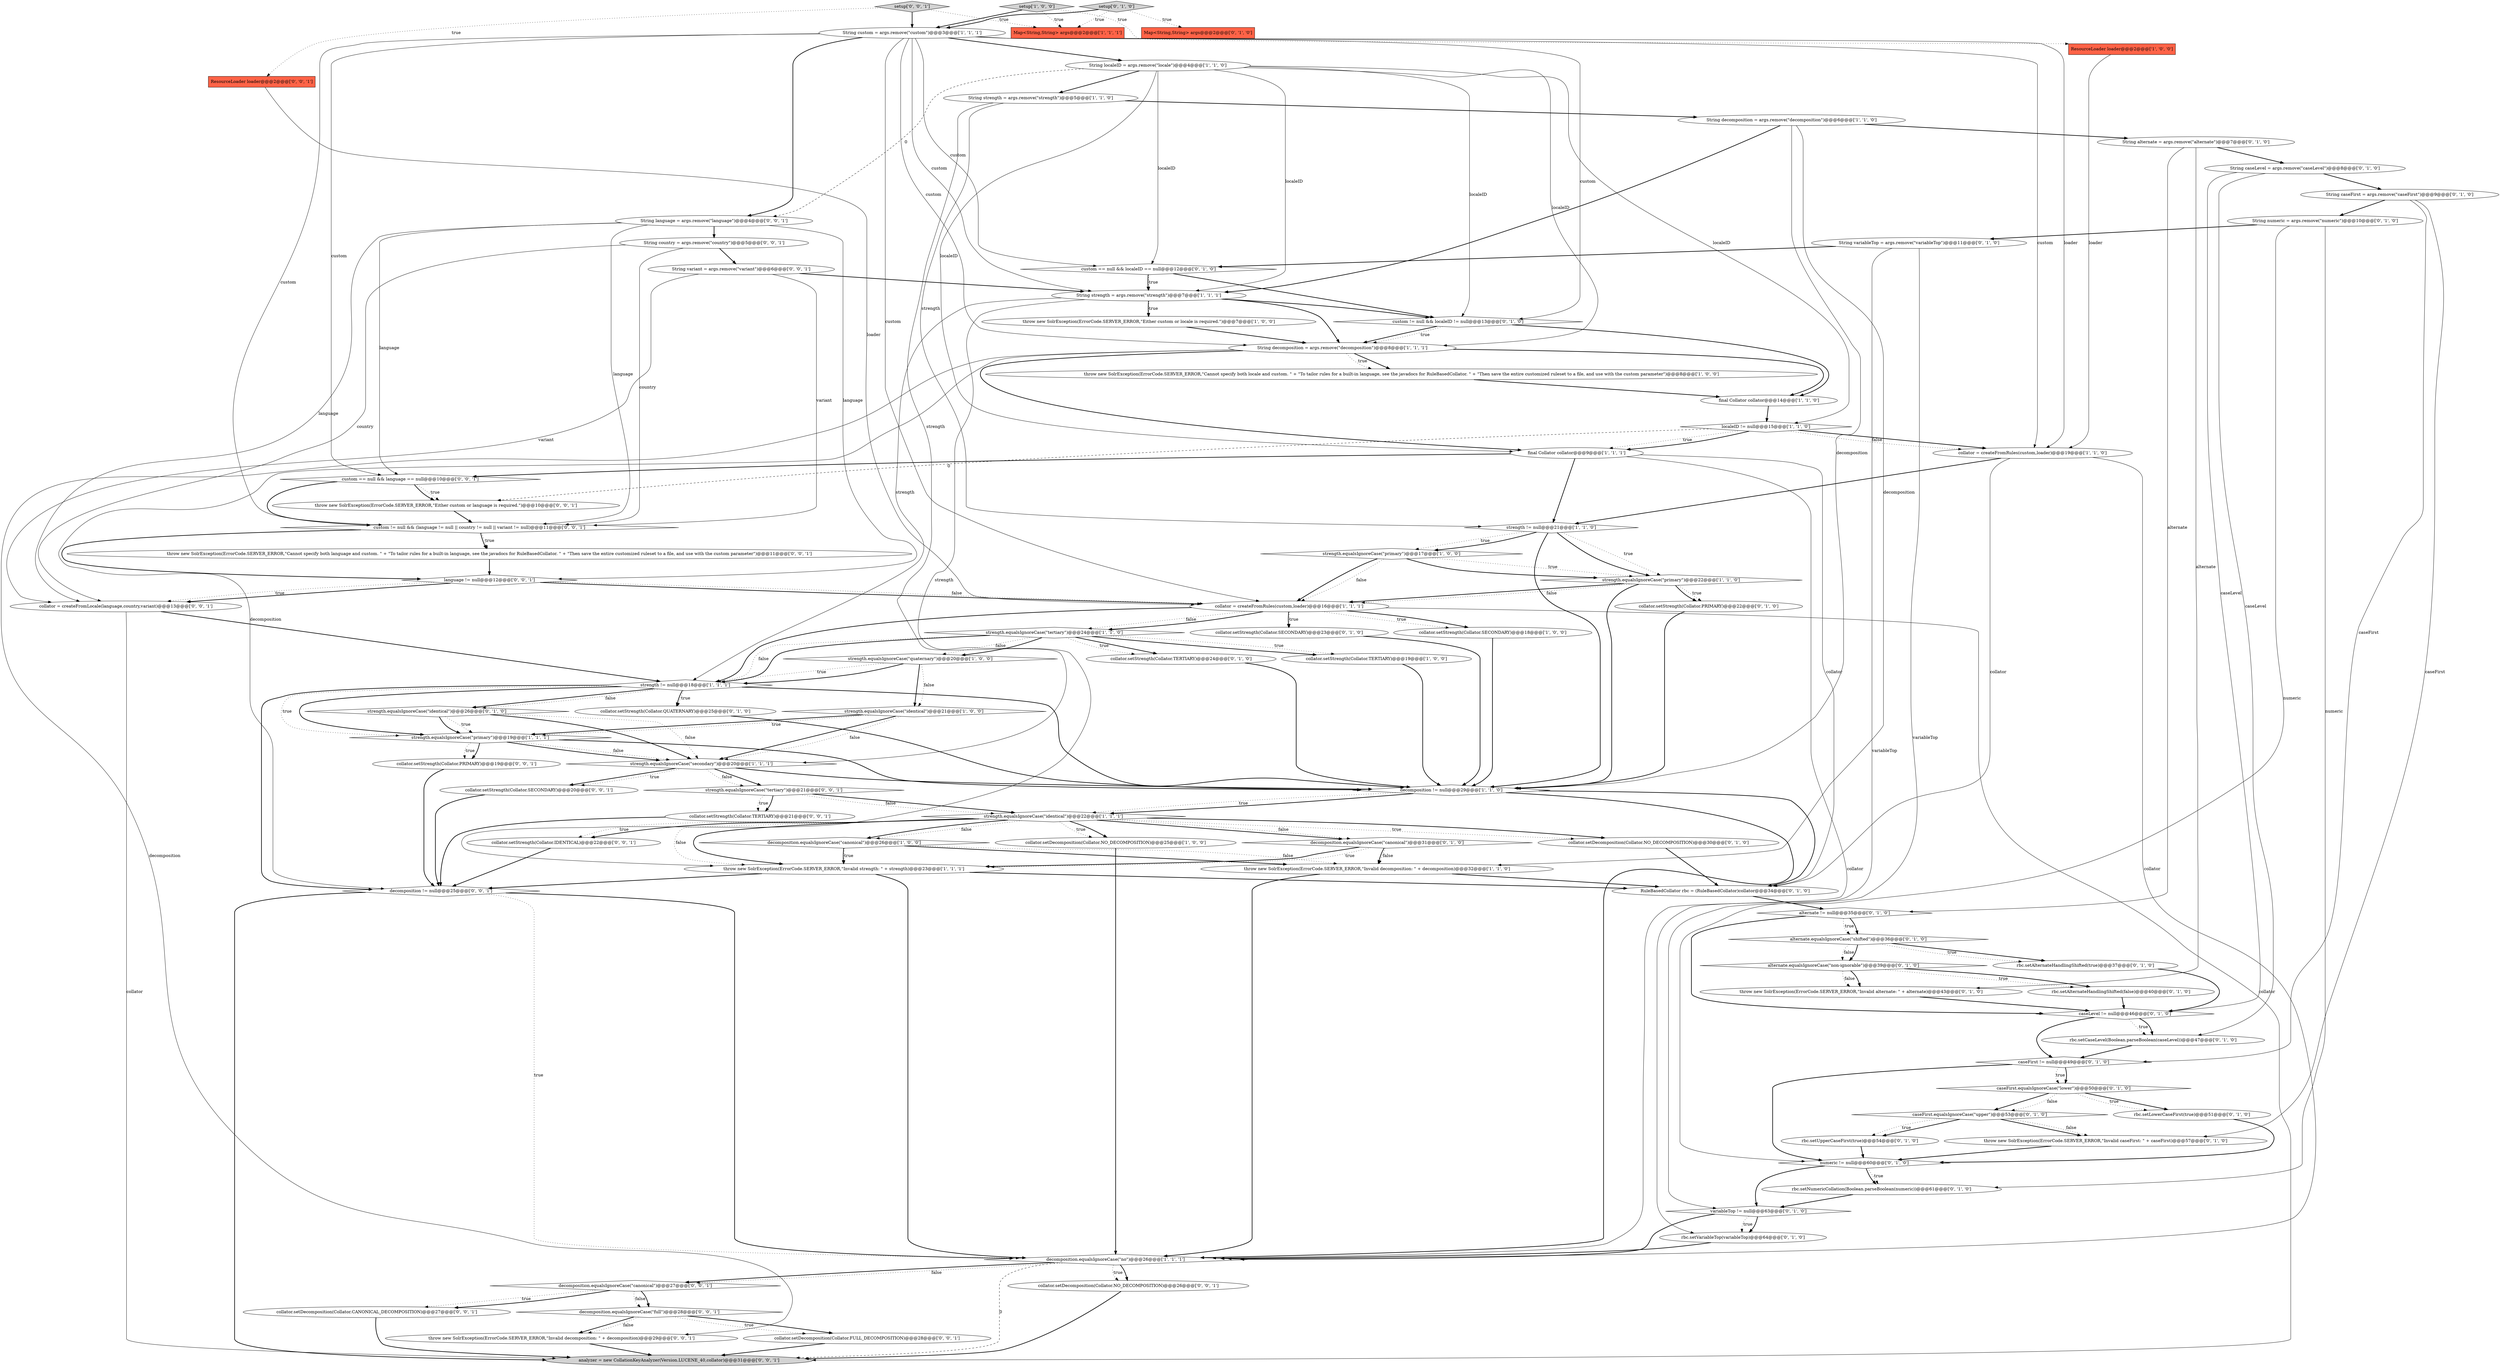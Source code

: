 digraph {
37 [style = filled, label = "alternate.equalsIgnoreCase(\"shifted\")@@@36@@@['0', '1', '0']", fillcolor = white, shape = diamond image = "AAA1AAABBB2BBB"];
89 [style = filled, label = "throw new SolrException(ErrorCode.SERVER_ERROR,\"Cannot specify both language and custom. \" + \"To tailor rules for a built-in language, see the javadocs for RuleBasedCollator. \" + \"Then save the entire customized ruleset to a file, and use with the custom parameter\")@@@11@@@['0', '0', '1']", fillcolor = white, shape = ellipse image = "AAA0AAABBB3BBB"];
50 [style = filled, label = "rbc.setNumericCollation(Boolean.parseBoolean(numeric))@@@61@@@['0', '1', '0']", fillcolor = white, shape = ellipse image = "AAA1AAABBB2BBB"];
80 [style = filled, label = "language != null@@@12@@@['0', '0', '1']", fillcolor = white, shape = diamond image = "AAA0AAABBB3BBB"];
28 [style = filled, label = "strength != null@@@18@@@['1', '1', '1']", fillcolor = white, shape = diamond image = "AAA0AAABBB1BBB"];
67 [style = filled, label = "caseFirst != null@@@49@@@['0', '1', '0']", fillcolor = white, shape = diamond image = "AAA1AAABBB2BBB"];
40 [style = filled, label = "rbc.setCaseLevel(Boolean.parseBoolean(caseLevel))@@@47@@@['0', '1', '0']", fillcolor = white, shape = ellipse image = "AAA1AAABBB2BBB"];
16 [style = filled, label = "String decomposition = args.remove(\"decomposition\")@@@6@@@['1', '1', '0']", fillcolor = white, shape = ellipse image = "AAA0AAABBB1BBB"];
91 [style = filled, label = "analyzer = new CollationKeyAnalyzer(Version.LUCENE_40,collator)@@@31@@@['0', '0', '1']", fillcolor = lightgray, shape = ellipse image = "AAA0AAABBB3BBB"];
7 [style = filled, label = "strength.equalsIgnoreCase(\"primary\")@@@17@@@['1', '0', '0']", fillcolor = white, shape = diamond image = "AAA0AAABBB1BBB"];
56 [style = filled, label = "rbc.setVariableTop(variableTop)@@@64@@@['0', '1', '0']", fillcolor = white, shape = ellipse image = "AAA1AAABBB2BBB"];
57 [style = filled, label = "Map<String,String> args@@@2@@@['0', '1', '0']", fillcolor = tomato, shape = box image = "AAA0AAABBB2BBB"];
64 [style = filled, label = "rbc.setAlternateHandlingShifted(true)@@@37@@@['0', '1', '0']", fillcolor = white, shape = ellipse image = "AAA1AAABBB2BBB"];
6 [style = filled, label = "ResourceLoader loader@@@2@@@['1', '0', '0']", fillcolor = tomato, shape = box image = "AAA0AAABBB1BBB"];
71 [style = filled, label = "collator.setStrength(Collator.IDENTICAL)@@@22@@@['0', '0', '1']", fillcolor = white, shape = ellipse image = "AAA0AAABBB3BBB"];
55 [style = filled, label = "String variableTop = args.remove(\"variableTop\")@@@11@@@['0', '1', '0']", fillcolor = white, shape = ellipse image = "AAA1AAABBB2BBB"];
21 [style = filled, label = "localeID != null@@@15@@@['1', '1', '0']", fillcolor = white, shape = diamond image = "AAA0AAABBB1BBB"];
8 [style = filled, label = "throw new SolrException(ErrorCode.SERVER_ERROR,\"Cannot specify both locale and custom. \" + \"To tailor rules for a built-in language, see the javadocs for RuleBasedCollator. \" + \"Then save the entire customized ruleset to a file, and use with the custom parameter\")@@@8@@@['1', '0', '0']", fillcolor = white, shape = ellipse image = "AAA0AAABBB1BBB"];
26 [style = filled, label = "String strength = args.remove(\"strength\")@@@5@@@['1', '1', '0']", fillcolor = white, shape = ellipse image = "AAA0AAABBB1BBB"];
11 [style = filled, label = "throw new SolrException(ErrorCode.SERVER_ERROR,\"Invalid decomposition: \" + decomposition)@@@32@@@['1', '1', '0']", fillcolor = white, shape = ellipse image = "AAA0AAABBB1BBB"];
18 [style = filled, label = "strength.equalsIgnoreCase(\"quaternary\")@@@20@@@['1', '0', '0']", fillcolor = white, shape = diamond image = "AAA0AAABBB1BBB"];
19 [style = filled, label = "collator.setStrength(Collator.SECONDARY)@@@18@@@['1', '0', '0']", fillcolor = white, shape = ellipse image = "AAA0AAABBB1BBB"];
63 [style = filled, label = "caseFirst.equalsIgnoreCase(\"lower\")@@@50@@@['0', '1', '0']", fillcolor = white, shape = diamond image = "AAA1AAABBB2BBB"];
69 [style = filled, label = "collator.setStrength(Collator.SECONDARY)@@@20@@@['0', '0', '1']", fillcolor = white, shape = ellipse image = "AAA0AAABBB3BBB"];
14 [style = filled, label = "setup['1', '0', '0']", fillcolor = lightgray, shape = diamond image = "AAA0AAABBB1BBB"];
85 [style = filled, label = "collator = createFromLocale(language,country,variant)@@@13@@@['0', '0', '1']", fillcolor = white, shape = ellipse image = "AAA0AAABBB3BBB"];
90 [style = filled, label = "setup['0', '0', '1']", fillcolor = lightgray, shape = diamond image = "AAA0AAABBB3BBB"];
15 [style = filled, label = "decomposition.equalsIgnoreCase(\"no\")@@@26@@@['1', '1', '1']", fillcolor = white, shape = diamond image = "AAA0AAABBB1BBB"];
75 [style = filled, label = "decomposition.equalsIgnoreCase(\"canonical\")@@@27@@@['0', '0', '1']", fillcolor = white, shape = diamond image = "AAA0AAABBB3BBB"];
46 [style = filled, label = "rbc.setLowerCaseFirst(true)@@@51@@@['0', '1', '0']", fillcolor = white, shape = ellipse image = "AAA1AAABBB2BBB"];
78 [style = filled, label = "collator.setDecomposition(Collator.NO_DECOMPOSITION)@@@26@@@['0', '0', '1']", fillcolor = white, shape = ellipse image = "AAA0AAABBB3BBB"];
87 [style = filled, label = "throw new SolrException(ErrorCode.SERVER_ERROR,\"Invalid decomposition: \" + decomposition)@@@29@@@['0', '0', '1']", fillcolor = white, shape = ellipse image = "AAA0AAABBB3BBB"];
92 [style = filled, label = "custom != null && (language != null || country != null || variant != null)@@@11@@@['0', '0', '1']", fillcolor = white, shape = diamond image = "AAA0AAABBB3BBB"];
47 [style = filled, label = "String caseFirst = args.remove(\"caseFirst\")@@@9@@@['0', '1', '0']", fillcolor = white, shape = ellipse image = "AAA1AAABBB2BBB"];
74 [style = filled, label = "strength.equalsIgnoreCase(\"tertiary\")@@@21@@@['0', '0', '1']", fillcolor = white, shape = diamond image = "AAA0AAABBB3BBB"];
79 [style = filled, label = "collator.setDecomposition(Collator.CANONICAL_DECOMPOSITION)@@@27@@@['0', '0', '1']", fillcolor = white, shape = ellipse image = "AAA0AAABBB3BBB"];
22 [style = filled, label = "final Collator collator@@@14@@@['1', '1', '0']", fillcolor = white, shape = ellipse image = "AAA0AAABBB1BBB"];
35 [style = filled, label = "decomposition.equalsIgnoreCase(\"canonical\")@@@31@@@['0', '1', '0']", fillcolor = white, shape = diamond image = "AAA0AAABBB2BBB"];
77 [style = filled, label = "custom == null && language == null@@@10@@@['0', '0', '1']", fillcolor = white, shape = diamond image = "AAA0AAABBB3BBB"];
76 [style = filled, label = "String language = args.remove(\"language\")@@@4@@@['0', '0', '1']", fillcolor = white, shape = ellipse image = "AAA0AAABBB3BBB"];
65 [style = filled, label = "String alternate = args.remove(\"alternate\")@@@7@@@['0', '1', '0']", fillcolor = white, shape = ellipse image = "AAA1AAABBB2BBB"];
20 [style = filled, label = "String decomposition = args.remove(\"decomposition\")@@@8@@@['1', '1', '1']", fillcolor = white, shape = ellipse image = "AAA0AAABBB1BBB"];
51 [style = filled, label = "caseLevel != null@@@46@@@['0', '1', '0']", fillcolor = white, shape = diamond image = "AAA1AAABBB2BBB"];
73 [style = filled, label = "ResourceLoader loader@@@2@@@['0', '0', '1']", fillcolor = tomato, shape = box image = "AAA0AAABBB3BBB"];
62 [style = filled, label = "rbc.setAlternateHandlingShifted(false)@@@40@@@['0', '1', '0']", fillcolor = white, shape = ellipse image = "AAA1AAABBB2BBB"];
17 [style = filled, label = "strength.equalsIgnoreCase(\"primary\")@@@22@@@['1', '1', '0']", fillcolor = white, shape = diamond image = "AAA0AAABBB1BBB"];
31 [style = filled, label = "String strength = args.remove(\"strength\")@@@7@@@['1', '1', '1']", fillcolor = white, shape = ellipse image = "AAA0AAABBB1BBB"];
10 [style = filled, label = "strength.equalsIgnoreCase(\"identical\")@@@21@@@['1', '0', '0']", fillcolor = white, shape = diamond image = "AAA0AAABBB1BBB"];
39 [style = filled, label = "variableTop != null@@@63@@@['0', '1', '0']", fillcolor = white, shape = diamond image = "AAA1AAABBB2BBB"];
60 [style = filled, label = "custom == null && localeID == null@@@12@@@['0', '1', '0']", fillcolor = white, shape = diamond image = "AAA0AAABBB2BBB"];
43 [style = filled, label = "String caseLevel = args.remove(\"caseLevel\")@@@8@@@['0', '1', '0']", fillcolor = white, shape = ellipse image = "AAA1AAABBB2BBB"];
27 [style = filled, label = "collator = createFromRules(custom,loader)@@@16@@@['1', '1', '1']", fillcolor = white, shape = ellipse image = "AAA0AAABBB1BBB"];
61 [style = filled, label = "collator.setStrength(Collator.QUATERNARY)@@@25@@@['0', '1', '0']", fillcolor = white, shape = ellipse image = "AAA0AAABBB2BBB"];
48 [style = filled, label = "collator.setStrength(Collator.TERTIARY)@@@24@@@['0', '1', '0']", fillcolor = white, shape = ellipse image = "AAA0AAABBB2BBB"];
9 [style = filled, label = "strength.equalsIgnoreCase(\"identical\")@@@22@@@['1', '1', '1']", fillcolor = white, shape = diamond image = "AAA0AAABBB1BBB"];
38 [style = filled, label = "collator.setDecomposition(Collator.NO_DECOMPOSITION)@@@30@@@['0', '1', '0']", fillcolor = white, shape = ellipse image = "AAA0AAABBB2BBB"];
72 [style = filled, label = "String country = args.remove(\"country\")@@@5@@@['0', '0', '1']", fillcolor = white, shape = ellipse image = "AAA0AAABBB3BBB"];
52 [style = filled, label = "rbc.setUpperCaseFirst(true)@@@54@@@['0', '1', '0']", fillcolor = white, shape = ellipse image = "AAA1AAABBB2BBB"];
68 [style = filled, label = "alternate != null@@@35@@@['0', '1', '0']", fillcolor = white, shape = diamond image = "AAA1AAABBB2BBB"];
88 [style = filled, label = "String variant = args.remove(\"variant\")@@@6@@@['0', '0', '1']", fillcolor = white, shape = ellipse image = "AAA0AAABBB3BBB"];
66 [style = filled, label = "throw new SolrException(ErrorCode.SERVER_ERROR,\"Invalid caseFirst: \" + caseFirst)@@@57@@@['0', '1', '0']", fillcolor = white, shape = ellipse image = "AAA1AAABBB2BBB"];
34 [style = filled, label = "custom != null && localeID != null@@@13@@@['0', '1', '0']", fillcolor = white, shape = diamond image = "AAA0AAABBB2BBB"];
29 [style = filled, label = "throw new SolrException(ErrorCode.SERVER_ERROR,\"Invalid strength: \" + strength)@@@23@@@['1', '1', '1']", fillcolor = white, shape = ellipse image = "AAA0AAABBB1BBB"];
58 [style = filled, label = "String numeric = args.remove(\"numeric\")@@@10@@@['0', '1', '0']", fillcolor = white, shape = ellipse image = "AAA1AAABBB2BBB"];
3 [style = filled, label = "collator.setDecomposition(Collator.NO_DECOMPOSITION)@@@25@@@['1', '0', '0']", fillcolor = white, shape = ellipse image = "AAA0AAABBB1BBB"];
30 [style = filled, label = "strength.equalsIgnoreCase(\"secondary\")@@@20@@@['1', '1', '1']", fillcolor = white, shape = diamond image = "AAA0AAABBB1BBB"];
32 [style = filled, label = "String custom = args.remove(\"custom\")@@@3@@@['1', '1', '1']", fillcolor = white, shape = ellipse image = "AAA0AAABBB1BBB"];
86 [style = filled, label = "collator.setStrength(Collator.PRIMARY)@@@19@@@['0', '0', '1']", fillcolor = white, shape = ellipse image = "AAA0AAABBB3BBB"];
44 [style = filled, label = "caseFirst.equalsIgnoreCase(\"upper\")@@@53@@@['0', '1', '0']", fillcolor = white, shape = diamond image = "AAA1AAABBB2BBB"];
41 [style = filled, label = "collator.setStrength(Collator.PRIMARY)@@@22@@@['0', '1', '0']", fillcolor = white, shape = ellipse image = "AAA0AAABBB2BBB"];
42 [style = filled, label = "strength.equalsIgnoreCase(\"identical\")@@@26@@@['0', '1', '0']", fillcolor = white, shape = diamond image = "AAA0AAABBB2BBB"];
81 [style = filled, label = "collator.setDecomposition(Collator.FULL_DECOMPOSITION)@@@28@@@['0', '0', '1']", fillcolor = white, shape = ellipse image = "AAA0AAABBB3BBB"];
24 [style = filled, label = "strength.equalsIgnoreCase(\"primary\")@@@19@@@['1', '1', '1']", fillcolor = white, shape = diamond image = "AAA0AAABBB1BBB"];
59 [style = filled, label = "setup['0', '1', '0']", fillcolor = lightgray, shape = diamond image = "AAA0AAABBB2BBB"];
12 [style = filled, label = "Map<String,String> args@@@2@@@['1', '1', '1']", fillcolor = tomato, shape = box image = "AAA0AAABBB1BBB"];
82 [style = filled, label = "throw new SolrException(ErrorCode.SERVER_ERROR,\"Either custom or language is required.\")@@@10@@@['0', '0', '1']", fillcolor = white, shape = ellipse image = "AAA0AAABBB3BBB"];
23 [style = filled, label = "strength != null@@@21@@@['1', '1', '0']", fillcolor = white, shape = diamond image = "AAA0AAABBB1BBB"];
49 [style = filled, label = "RuleBasedCollator rbc = (RuleBasedCollator)collator@@@34@@@['0', '1', '0']", fillcolor = white, shape = ellipse image = "AAA1AAABBB2BBB"];
4 [style = filled, label = "String localeID = args.remove(\"locale\")@@@4@@@['1', '1', '0']", fillcolor = white, shape = ellipse image = "AAA0AAABBB1BBB"];
53 [style = filled, label = "throw new SolrException(ErrorCode.SERVER_ERROR,\"Invalid alternate: \" + alternate)@@@43@@@['0', '1', '0']", fillcolor = white, shape = ellipse image = "AAA1AAABBB2BBB"];
5 [style = filled, label = "throw new SolrException(ErrorCode.SERVER_ERROR,\"Either custom or locale is required.\")@@@7@@@['1', '0', '0']", fillcolor = white, shape = ellipse image = "AAA0AAABBB1BBB"];
84 [style = filled, label = "decomposition.equalsIgnoreCase(\"full\")@@@28@@@['0', '0', '1']", fillcolor = white, shape = diamond image = "AAA0AAABBB3BBB"];
70 [style = filled, label = "collator.setStrength(Collator.TERTIARY)@@@21@@@['0', '0', '1']", fillcolor = white, shape = ellipse image = "AAA0AAABBB3BBB"];
36 [style = filled, label = "collator.setStrength(Collator.SECONDARY)@@@23@@@['0', '1', '0']", fillcolor = white, shape = ellipse image = "AAA0AAABBB2BBB"];
25 [style = filled, label = "decomposition != null@@@29@@@['1', '1', '0']", fillcolor = white, shape = diamond image = "AAA0AAABBB1BBB"];
45 [style = filled, label = "alternate.equalsIgnoreCase(\"non-ignorable\")@@@39@@@['0', '1', '0']", fillcolor = white, shape = diamond image = "AAA1AAABBB2BBB"];
54 [style = filled, label = "numeric != null@@@60@@@['0', '1', '0']", fillcolor = white, shape = diamond image = "AAA1AAABBB2BBB"];
2 [style = filled, label = "decomposition.equalsIgnoreCase(\"canonical\")@@@26@@@['1', '0', '0']", fillcolor = white, shape = diamond image = "AAA0AAABBB1BBB"];
0 [style = filled, label = "collator.setStrength(Collator.TERTIARY)@@@19@@@['1', '0', '0']", fillcolor = white, shape = ellipse image = "AAA0AAABBB1BBB"];
13 [style = filled, label = "strength.equalsIgnoreCase(\"tertiary\")@@@24@@@['1', '1', '0']", fillcolor = white, shape = diamond image = "AAA0AAABBB1BBB"];
33 [style = filled, label = "collator = createFromRules(custom,loader)@@@19@@@['1', '1', '0']", fillcolor = white, shape = ellipse image = "AAA0AAABBB1BBB"];
1 [style = filled, label = "final Collator collator@@@9@@@['1', '1', '1']", fillcolor = white, shape = ellipse image = "AAA0AAABBB1BBB"];
83 [style = filled, label = "decomposition != null@@@25@@@['0', '0', '1']", fillcolor = white, shape = diamond image = "AAA0AAABBB3BBB"];
74->9 [style = bold, label=""];
58->55 [style = bold, label=""];
25->9 [style = dotted, label="true"];
79->91 [style = bold, label=""];
10->24 [style = bold, label=""];
4->26 [style = bold, label=""];
1->15 [style = solid, label="collator"];
10->30 [style = bold, label=""];
14->32 [style = bold, label=""];
45->62 [style = dotted, label="true"];
12->33 [style = solid, label="loader"];
1->49 [style = solid, label="collator"];
56->15 [style = bold, label=""];
58->50 [style = solid, label="numeric"];
80->27 [style = bold, label=""];
24->86 [style = bold, label=""];
86->83 [style = bold, label=""];
0->25 [style = bold, label=""];
37->45 [style = dotted, label="false"];
1->23 [style = bold, label=""];
27->13 [style = dotted, label="false"];
67->54 [style = bold, label=""];
34->20 [style = bold, label=""];
74->70 [style = bold, label=""];
84->81 [style = dotted, label="true"];
18->28 [style = bold, label=""];
4->34 [style = solid, label="localeID"];
68->51 [style = bold, label=""];
20->1 [style = bold, label=""];
30->69 [style = bold, label=""];
11->49 [style = bold, label=""];
23->7 [style = dotted, label="true"];
44->66 [style = bold, label=""];
68->37 [style = dotted, label="true"];
54->50 [style = dotted, label="true"];
75->84 [style = dotted, label="false"];
4->20 [style = solid, label="localeID"];
61->25 [style = bold, label=""];
76->80 [style = solid, label="language"];
13->18 [style = dotted, label="false"];
2->29 [style = bold, label=""];
25->49 [style = bold, label=""];
23->17 [style = dotted, label="true"];
47->67 [style = solid, label="caseFirst"];
37->64 [style = bold, label=""];
75->84 [style = bold, label=""];
33->23 [style = bold, label=""];
63->44 [style = dotted, label="false"];
10->24 [style = dotted, label="true"];
90->12 [style = dotted, label="true"];
13->0 [style = dotted, label="true"];
34->20 [style = dotted, label="true"];
16->11 [style = solid, label="decomposition"];
2->29 [style = dotted, label="true"];
21->82 [style = dashed, label="0"];
78->91 [style = bold, label=""];
27->19 [style = bold, label=""];
66->54 [style = bold, label=""];
83->15 [style = dotted, label="true"];
50->39 [style = bold, label=""];
92->80 [style = bold, label=""];
51->40 [style = dotted, label="true"];
31->34 [style = bold, label=""];
48->25 [style = bold, label=""];
90->73 [style = dotted, label="true"];
28->24 [style = dotted, label="true"];
45->62 [style = bold, label=""];
30->74 [style = bold, label=""];
65->68 [style = solid, label="alternate"];
4->76 [style = dashed, label="0"];
54->39 [style = bold, label=""];
28->83 [style = bold, label=""];
60->31 [style = dotted, label="true"];
40->67 [style = bold, label=""];
32->92 [style = solid, label="custom"];
17->27 [style = bold, label=""];
88->31 [style = bold, label=""];
43->40 [style = solid, label="caseLevel"];
17->41 [style = dotted, label="true"];
26->16 [style = bold, label=""];
13->48 [style = bold, label=""];
64->51 [style = bold, label=""];
27->28 [style = bold, label=""];
13->0 [style = bold, label=""];
29->83 [style = bold, label=""];
74->70 [style = dotted, label="true"];
77->82 [style = dotted, label="true"];
16->25 [style = solid, label="decomposition"];
43->51 [style = solid, label="caseLevel"];
26->23 [style = solid, label="strength"];
70->83 [style = bold, label=""];
71->83 [style = bold, label=""];
9->29 [style = dotted, label="false"];
13->28 [style = bold, label=""];
42->30 [style = dotted, label="false"];
92->89 [style = dotted, label="true"];
32->77 [style = solid, label="custom"];
76->85 [style = solid, label="language"];
9->2 [style = dotted, label="false"];
37->64 [style = dotted, label="true"];
30->69 [style = dotted, label="true"];
75->79 [style = dotted, label="true"];
4->31 [style = solid, label="localeID"];
53->51 [style = bold, label=""];
65->53 [style = solid, label="alternate"];
28->61 [style = bold, label=""];
15->91 [style = dashed, label="0"];
31->28 [style = solid, label="strength"];
59->57 [style = dotted, label="true"];
8->22 [style = bold, label=""];
67->63 [style = bold, label=""];
31->5 [style = bold, label=""];
51->67 [style = bold, label=""];
37->45 [style = bold, label=""];
25->9 [style = bold, label=""];
28->61 [style = dotted, label="true"];
76->92 [style = solid, label="language"];
39->15 [style = bold, label=""];
6->33 [style = solid, label="loader"];
27->91 [style = solid, label="collator"];
15->75 [style = bold, label=""];
68->37 [style = bold, label=""];
24->25 [style = bold, label=""];
22->21 [style = bold, label=""];
35->11 [style = bold, label=""];
9->38 [style = bold, label=""];
34->22 [style = bold, label=""];
89->80 [style = bold, label=""];
54->50 [style = bold, label=""];
32->4 [style = bold, label=""];
58->54 [style = solid, label="numeric"];
83->15 [style = bold, label=""];
17->41 [style = bold, label=""];
25->15 [style = bold, label=""];
44->52 [style = bold, label=""];
7->27 [style = bold, label=""];
47->66 [style = solid, label="caseFirst"];
62->51 [style = bold, label=""];
26->30 [style = solid, label="strength"];
23->25 [style = bold, label=""];
42->24 [style = bold, label=""];
32->60 [style = solid, label="custom"];
21->33 [style = bold, label=""];
35->11 [style = dotted, label="false"];
77->92 [style = bold, label=""];
9->35 [style = bold, label=""];
38->49 [style = bold, label=""];
90->32 [style = bold, label=""];
18->10 [style = dotted, label="false"];
20->22 [style = bold, label=""];
21->1 [style = dotted, label="true"];
20->8 [style = bold, label=""];
11->15 [style = bold, label=""];
27->19 [style = dotted, label="true"];
55->56 [style = solid, label="variableTop"];
72->85 [style = solid, label="country"];
51->40 [style = bold, label=""];
24->86 [style = dotted, label="true"];
63->44 [style = bold, label=""];
39->56 [style = bold, label=""];
84->87 [style = bold, label=""];
45->53 [style = bold, label=""];
7->27 [style = dotted, label="false"];
14->6 [style = dotted, label="true"];
39->56 [style = dotted, label="true"];
19->25 [style = bold, label=""];
17->27 [style = dotted, label="false"];
15->78 [style = bold, label=""];
76->77 [style = solid, label="language"];
20->87 [style = solid, label="decomposition"];
13->28 [style = dotted, label="false"];
44->52 [style = dotted, label="true"];
28->42 [style = bold, label=""];
18->28 [style = dotted, label="true"];
31->20 [style = bold, label=""];
7->17 [style = bold, label=""];
77->82 [style = bold, label=""];
82->92 [style = bold, label=""];
9->29 [style = bold, label=""];
29->49 [style = bold, label=""];
27->36 [style = dotted, label="true"];
21->1 [style = bold, label=""];
9->71 [style = bold, label=""];
9->71 [style = dotted, label="true"];
69->83 [style = bold, label=""];
2->11 [style = dotted, label="false"];
45->53 [style = dotted, label="false"];
63->46 [style = bold, label=""];
32->76 [style = bold, label=""];
23->17 [style = bold, label=""];
84->81 [style = bold, label=""];
47->58 [style = bold, label=""];
72->92 [style = solid, label="country"];
21->33 [style = dotted, label="false"];
42->24 [style = dotted, label="true"];
80->85 [style = bold, label=""];
84->87 [style = dotted, label="false"];
9->35 [style = dotted, label="false"];
74->9 [style = dotted, label="false"];
30->74 [style = dotted, label="false"];
4->1 [style = solid, label="localeID"];
88->85 [style = solid, label="variant"];
7->17 [style = dotted, label="true"];
59->12 [style = dotted, label="true"];
41->25 [style = bold, label=""];
35->29 [style = dotted, label="true"];
27->13 [style = bold, label=""];
32->31 [style = solid, label="custom"];
2->11 [style = bold, label=""];
9->3 [style = bold, label=""];
85->91 [style = solid, label="collator"];
9->2 [style = bold, label=""];
32->27 [style = solid, label="custom"];
46->54 [style = bold, label=""];
43->47 [style = bold, label=""];
85->28 [style = bold, label=""];
32->20 [style = solid, label="custom"];
30->25 [style = bold, label=""];
24->30 [style = bold, label=""];
92->89 [style = bold, label=""];
10->30 [style = dotted, label="false"];
75->79 [style = bold, label=""];
52->54 [style = bold, label=""];
13->18 [style = bold, label=""];
76->72 [style = bold, label=""];
65->43 [style = bold, label=""];
14->12 [style = dotted, label="true"];
80->85 [style = dotted, label="true"];
80->27 [style = dotted, label="false"];
55->39 [style = solid, label="variableTop"];
60->31 [style = bold, label=""];
88->92 [style = solid, label="variant"];
27->36 [style = bold, label=""];
13->48 [style = dotted, label="true"];
44->66 [style = dotted, label="false"];
28->24 [style = bold, label=""];
63->46 [style = dotted, label="true"];
49->68 [style = bold, label=""];
87->91 [style = bold, label=""];
18->10 [style = bold, label=""];
9->38 [style = dotted, label="true"];
5->20 [style = bold, label=""];
60->34 [style = bold, label=""];
31->29 [style = solid, label="strength"];
16->65 [style = bold, label=""];
20->83 [style = solid, label="decomposition"];
23->7 [style = bold, label=""];
3->15 [style = bold, label=""];
16->31 [style = bold, label=""];
55->60 [style = bold, label=""];
29->15 [style = bold, label=""];
35->29 [style = bold, label=""];
83->91 [style = bold, label=""];
24->30 [style = dotted, label="false"];
9->3 [style = dotted, label="true"];
33->49 [style = solid, label="collator"];
4->60 [style = solid, label="localeID"];
28->42 [style = dotted, label="false"];
32->33 [style = solid, label="custom"];
1->77 [style = bold, label=""];
4->21 [style = solid, label="localeID"];
33->15 [style = solid, label="collator"];
20->8 [style = dotted, label="true"];
73->27 [style = solid, label="loader"];
59->32 [style = bold, label=""];
67->63 [style = dotted, label="true"];
15->78 [style = dotted, label="true"];
72->88 [style = bold, label=""];
15->75 [style = dotted, label="false"];
28->25 [style = bold, label=""];
31->5 [style = dotted, label="true"];
81->91 [style = bold, label=""];
17->25 [style = bold, label=""];
36->25 [style = bold, label=""];
42->30 [style = bold, label=""];
32->34 [style = solid, label="custom"];
}
